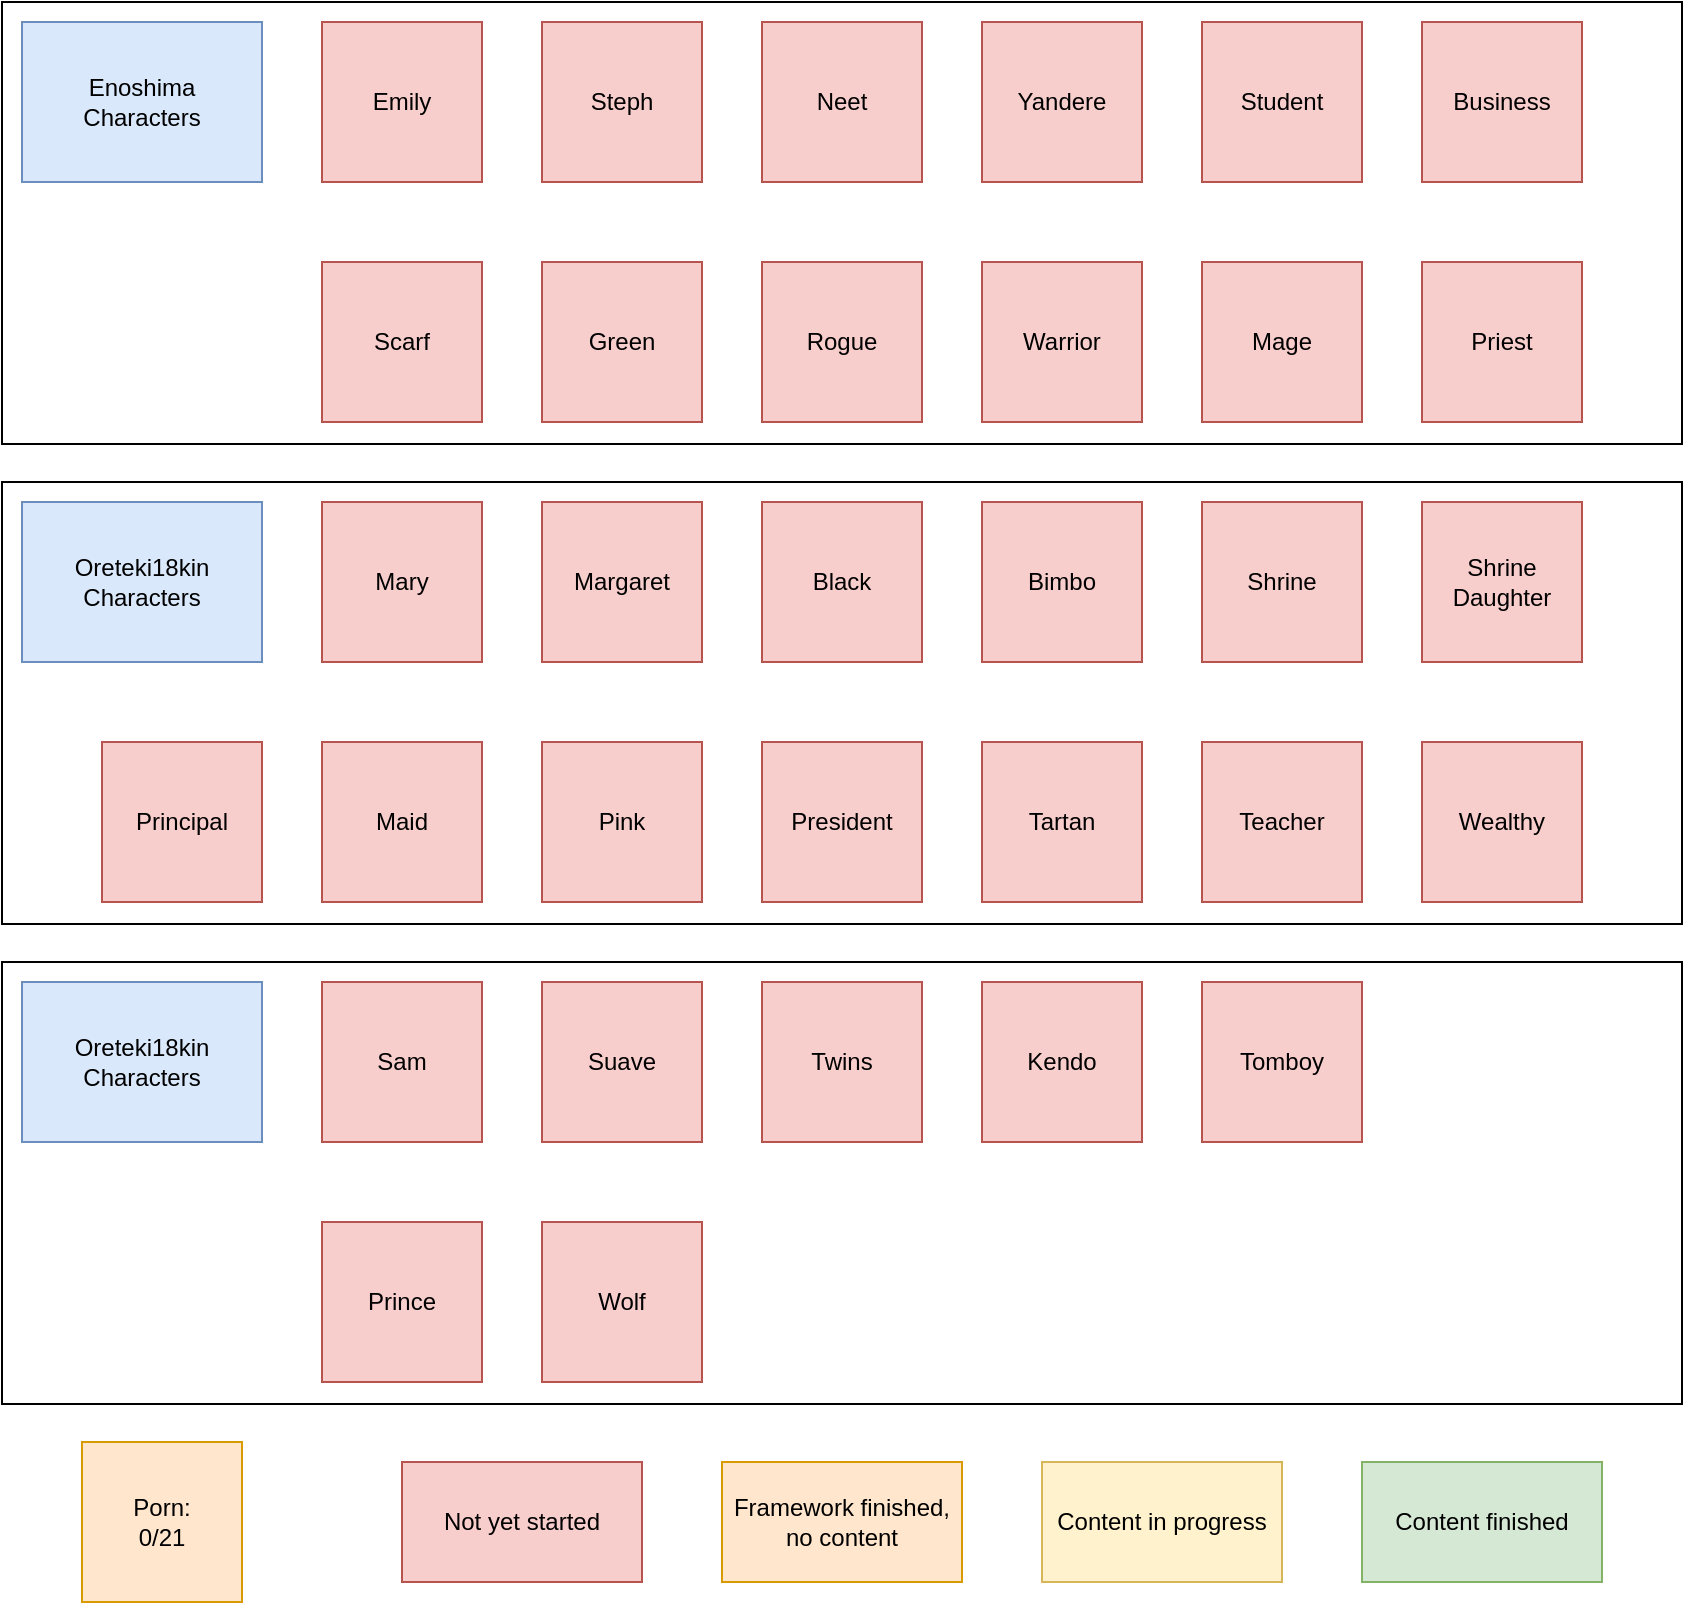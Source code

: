 <mxfile version="10.7.3" type="device"><diagram id="NFHorRZsJpOXHOjixMQ8" name="Page-1"><mxGraphModel dx="1200" dy="609" grid="1" gridSize="10" guides="1" tooltips="1" connect="1" arrows="1" fold="1" page="1" pageScale="1" pageWidth="850" pageHeight="1100" math="0" shadow="0"><root><mxCell id="0"/><mxCell id="1" parent="0"/><mxCell id="rKL03GLmlgxo45PPiNHF-37" value="" style="verticalLabelPosition=bottom;verticalAlign=top;html=1;shape=mxgraph.basic.rect;fillColor=#ffffff;fillColor2=none;strokeColor=#000000;strokeWidth=1;size=20;indent=5;" vertex="1" parent="1"><mxGeometry y="30" width="840" height="221" as="geometry"/></mxCell><mxCell id="rKL03GLmlgxo45PPiNHF-36" value="" style="verticalLabelPosition=bottom;verticalAlign=top;html=1;shape=mxgraph.basic.rect;fillColor=#ffffff;fillColor2=none;strokeColor=#000000;strokeWidth=1;size=20;indent=5;" vertex="1" parent="1"><mxGeometry y="270" width="840" height="221" as="geometry"/></mxCell><mxCell id="rKL03GLmlgxo45PPiNHF-35" value="" style="verticalLabelPosition=bottom;verticalAlign=top;html=1;shape=mxgraph.basic.rect;fillColor=#ffffff;fillColor2=none;strokeColor=#000000;strokeWidth=1;size=20;indent=5;" vertex="1" parent="1"><mxGeometry y="510" width="840" height="221" as="geometry"/></mxCell><mxCell id="ShTq0CryvJYpkjtAUs2_-1" value="&lt;div&gt;Enoshima&lt;/div&gt;&lt;div&gt;Characters&lt;/div&gt;" style="rounded=0;whiteSpace=wrap;html=1;fillColor=#dae8fc;strokeColor=#6c8ebf;" parent="1" vertex="1"><mxGeometry x="10" y="40" width="120" height="80" as="geometry"/></mxCell><mxCell id="ShTq0CryvJYpkjtAUs2_-11" value="&lt;div&gt;Emily&lt;br&gt;&lt;/div&gt;" style="rounded=0;whiteSpace=wrap;html=1;fillColor=#f8cecc;strokeColor=#b85450;" parent="1" vertex="1"><mxGeometry x="160" y="40" width="80" height="80" as="geometry"/></mxCell><mxCell id="ShTq0CryvJYpkjtAUs2_-23" value="Not yet started" style="rounded=0;whiteSpace=wrap;html=1;fillColor=#f8cecc;strokeColor=#b85450;" parent="1" vertex="1"><mxGeometry x="200" y="760" width="120" height="60" as="geometry"/></mxCell><mxCell id="ShTq0CryvJYpkjtAUs2_-24" value="Framework finished, no content" style="rounded=0;whiteSpace=wrap;html=1;fillColor=#ffe6cc;strokeColor=#d79b00;" parent="1" vertex="1"><mxGeometry x="360" y="760" width="120" height="60" as="geometry"/></mxCell><mxCell id="ShTq0CryvJYpkjtAUs2_-25" value="Content in progress" style="rounded=0;whiteSpace=wrap;html=1;fillColor=#fff2cc;strokeColor=#d6b656;" parent="1" vertex="1"><mxGeometry x="520" y="760" width="120" height="60" as="geometry"/></mxCell><mxCell id="ShTq0CryvJYpkjtAUs2_-26" value="Content finished" style="rounded=0;whiteSpace=wrap;html=1;fillColor=#d5e8d4;strokeColor=#82b366;" parent="1" vertex="1"><mxGeometry x="680" y="760" width="120" height="60" as="geometry"/></mxCell><mxCell id="rKL03GLmlgxo45PPiNHF-1" value="Oreteki18kin&lt;div&gt;Characters&lt;/div&gt;" style="rounded=0;whiteSpace=wrap;html=1;fillColor=#dae8fc;strokeColor=#6c8ebf;" vertex="1" parent="1"><mxGeometry x="10" y="280" width="120" height="80" as="geometry"/></mxCell><mxCell id="rKL03GLmlgxo45PPiNHF-2" value="Oreteki18kin&lt;div&gt;Characters&lt;/div&gt;" style="rounded=0;whiteSpace=wrap;html=1;fillColor=#dae8fc;strokeColor=#6c8ebf;" vertex="1" parent="1"><mxGeometry x="10" y="520" width="120" height="80" as="geometry"/></mxCell><mxCell id="rKL03GLmlgxo45PPiNHF-3" value="&lt;div&gt;Steph&lt;/div&gt;" style="rounded=0;whiteSpace=wrap;html=1;fillColor=#f8cecc;strokeColor=#b85450;" vertex="1" parent="1"><mxGeometry x="270" y="40" width="80" height="80" as="geometry"/></mxCell><mxCell id="rKL03GLmlgxo45PPiNHF-4" value="Neet" style="rounded=0;whiteSpace=wrap;html=1;fillColor=#f8cecc;strokeColor=#b85450;" vertex="1" parent="1"><mxGeometry x="380" y="40" width="80" height="80" as="geometry"/></mxCell><mxCell id="rKL03GLmlgxo45PPiNHF-5" value="Yandere" style="rounded=0;whiteSpace=wrap;html=1;fillColor=#f8cecc;strokeColor=#b85450;" vertex="1" parent="1"><mxGeometry x="490" y="40" width="80" height="80" as="geometry"/></mxCell><mxCell id="rKL03GLmlgxo45PPiNHF-6" value="Student" style="rounded=0;whiteSpace=wrap;html=1;fillColor=#f8cecc;strokeColor=#b85450;" vertex="1" parent="1"><mxGeometry x="600" y="40" width="80" height="80" as="geometry"/></mxCell><mxCell id="rKL03GLmlgxo45PPiNHF-7" value="Business" style="rounded=0;whiteSpace=wrap;html=1;fillColor=#f8cecc;strokeColor=#b85450;" vertex="1" parent="1"><mxGeometry x="710" y="40" width="80" height="80" as="geometry"/></mxCell><mxCell id="rKL03GLmlgxo45PPiNHF-8" value="Scarf" style="rounded=0;whiteSpace=wrap;html=1;fillColor=#f8cecc;strokeColor=#b85450;" vertex="1" parent="1"><mxGeometry x="160" y="160" width="80" height="80" as="geometry"/></mxCell><mxCell id="rKL03GLmlgxo45PPiNHF-9" value="Green" style="rounded=0;whiteSpace=wrap;html=1;fillColor=#f8cecc;strokeColor=#b85450;" vertex="1" parent="1"><mxGeometry x="270" y="160" width="80" height="80" as="geometry"/></mxCell><mxCell id="rKL03GLmlgxo45PPiNHF-10" value="Warrior" style="rounded=0;whiteSpace=wrap;html=1;fillColor=#f8cecc;strokeColor=#b85450;" vertex="1" parent="1"><mxGeometry x="490" y="160" width="80" height="80" as="geometry"/></mxCell><mxCell id="rKL03GLmlgxo45PPiNHF-11" value="Mage" style="rounded=0;whiteSpace=wrap;html=1;fillColor=#f8cecc;strokeColor=#b85450;" vertex="1" parent="1"><mxGeometry x="600" y="160" width="80" height="80" as="geometry"/></mxCell><mxCell id="rKL03GLmlgxo45PPiNHF-12" value="Rogue" style="rounded=0;whiteSpace=wrap;html=1;fillColor=#f8cecc;strokeColor=#b85450;" vertex="1" parent="1"><mxGeometry x="380" y="160" width="80" height="80" as="geometry"/></mxCell><mxCell id="rKL03GLmlgxo45PPiNHF-13" value="Priest" style="rounded=0;whiteSpace=wrap;html=1;fillColor=#f8cecc;strokeColor=#b85450;" vertex="1" parent="1"><mxGeometry x="710" y="160" width="80" height="80" as="geometry"/></mxCell><mxCell id="rKL03GLmlgxo45PPiNHF-14" value="Mary" style="rounded=0;whiteSpace=wrap;html=1;fillColor=#f8cecc;strokeColor=#b85450;" vertex="1" parent="1"><mxGeometry x="160" y="280" width="80" height="80" as="geometry"/></mxCell><mxCell id="rKL03GLmlgxo45PPiNHF-15" value="Margaret" style="rounded=0;whiteSpace=wrap;html=1;fillColor=#f8cecc;strokeColor=#b85450;" vertex="1" parent="1"><mxGeometry x="270" y="280" width="80" height="80" as="geometry"/></mxCell><mxCell id="rKL03GLmlgxo45PPiNHF-16" value="Black" style="rounded=0;whiteSpace=wrap;html=1;fillColor=#f8cecc;strokeColor=#b85450;" vertex="1" parent="1"><mxGeometry x="380" y="280" width="80" height="80" as="geometry"/></mxCell><mxCell id="rKL03GLmlgxo45PPiNHF-17" value="Bimbo" style="rounded=0;whiteSpace=wrap;html=1;fillColor=#f8cecc;strokeColor=#b85450;" vertex="1" parent="1"><mxGeometry x="490" y="280" width="80" height="80" as="geometry"/></mxCell><mxCell id="rKL03GLmlgxo45PPiNHF-18" value="Shrine" style="rounded=0;whiteSpace=wrap;html=1;fillColor=#f8cecc;strokeColor=#b85450;" vertex="1" parent="1"><mxGeometry x="600" y="280" width="80" height="80" as="geometry"/></mxCell><mxCell id="rKL03GLmlgxo45PPiNHF-19" value="&lt;div&gt;Shrine&lt;/div&gt;&lt;div&gt;Daughter&lt;br&gt;&lt;/div&gt;" style="rounded=0;whiteSpace=wrap;html=1;fillColor=#f8cecc;strokeColor=#b85450;" vertex="1" parent="1"><mxGeometry x="710" y="280" width="80" height="80" as="geometry"/></mxCell><mxCell id="rKL03GLmlgxo45PPiNHF-20" value="Principal" style="rounded=0;whiteSpace=wrap;html=1;fillColor=#f8cecc;strokeColor=#b85450;" vertex="1" parent="1"><mxGeometry x="50" y="400" width="80" height="80" as="geometry"/></mxCell><mxCell id="rKL03GLmlgxo45PPiNHF-21" value="Maid" style="rounded=0;whiteSpace=wrap;html=1;fillColor=#f8cecc;strokeColor=#b85450;" vertex="1" parent="1"><mxGeometry x="160" y="400" width="80" height="80" as="geometry"/></mxCell><mxCell id="rKL03GLmlgxo45PPiNHF-22" value="Pink" style="rounded=0;whiteSpace=wrap;html=1;fillColor=#f8cecc;strokeColor=#b85450;" vertex="1" parent="1"><mxGeometry x="270" y="400" width="80" height="80" as="geometry"/></mxCell><mxCell id="rKL03GLmlgxo45PPiNHF-23" value="President" style="rounded=0;whiteSpace=wrap;html=1;fillColor=#f8cecc;strokeColor=#b85450;" vertex="1" parent="1"><mxGeometry x="380" y="400" width="80" height="80" as="geometry"/></mxCell><mxCell id="rKL03GLmlgxo45PPiNHF-24" value="Tartan" style="rounded=0;whiteSpace=wrap;html=1;fillColor=#f8cecc;strokeColor=#b85450;" vertex="1" parent="1"><mxGeometry x="490" y="400" width="80" height="80" as="geometry"/></mxCell><mxCell id="rKL03GLmlgxo45PPiNHF-25" value="Teacher" style="rounded=0;whiteSpace=wrap;html=1;fillColor=#f8cecc;strokeColor=#b85450;" vertex="1" parent="1"><mxGeometry x="600" y="400" width="80" height="80" as="geometry"/></mxCell><mxCell id="rKL03GLmlgxo45PPiNHF-26" value="Wealthy" style="rounded=0;whiteSpace=wrap;html=1;fillColor=#f8cecc;strokeColor=#b85450;" vertex="1" parent="1"><mxGeometry x="710" y="400" width="80" height="80" as="geometry"/></mxCell><mxCell id="rKL03GLmlgxo45PPiNHF-27" value="Suave" style="rounded=0;whiteSpace=wrap;html=1;fillColor=#f8cecc;strokeColor=#b85450;" vertex="1" parent="1"><mxGeometry x="270" y="520" width="80" height="80" as="geometry"/></mxCell><mxCell id="rKL03GLmlgxo45PPiNHF-28" value="Twins" style="rounded=0;whiteSpace=wrap;html=1;fillColor=#f8cecc;strokeColor=#b85450;" vertex="1" parent="1"><mxGeometry x="380" y="520" width="80" height="80" as="geometry"/></mxCell><mxCell id="rKL03GLmlgxo45PPiNHF-29" value="Sam" style="rounded=0;whiteSpace=wrap;html=1;fillColor=#f8cecc;strokeColor=#b85450;" vertex="1" parent="1"><mxGeometry x="160" y="520" width="80" height="80" as="geometry"/></mxCell><mxCell id="rKL03GLmlgxo45PPiNHF-30" value="Kendo" style="rounded=0;whiteSpace=wrap;html=1;fillColor=#f8cecc;strokeColor=#b85450;" vertex="1" parent="1"><mxGeometry x="490" y="520" width="80" height="80" as="geometry"/></mxCell><mxCell id="rKL03GLmlgxo45PPiNHF-31" value="Tomboy" style="rounded=0;whiteSpace=wrap;html=1;fillColor=#f8cecc;strokeColor=#b85450;" vertex="1" parent="1"><mxGeometry x="600" y="520" width="80" height="80" as="geometry"/></mxCell><mxCell id="rKL03GLmlgxo45PPiNHF-32" value="Prince" style="rounded=0;whiteSpace=wrap;html=1;fillColor=#f8cecc;strokeColor=#b85450;" vertex="1" parent="1"><mxGeometry x="160" y="640" width="80" height="80" as="geometry"/></mxCell><mxCell id="rKL03GLmlgxo45PPiNHF-33" value="Wolf" style="rounded=0;whiteSpace=wrap;html=1;fillColor=#f8cecc;strokeColor=#b85450;" vertex="1" parent="1"><mxGeometry x="270" y="640" width="80" height="80" as="geometry"/></mxCell><mxCell id="rKL03GLmlgxo45PPiNHF-34" value="&lt;div&gt;Porn:&lt;/div&gt;&lt;div&gt;0/21&lt;br&gt;&lt;/div&gt;" style="rounded=0;whiteSpace=wrap;html=1;fillColor=#ffe6cc;strokeColor=#d79b00;" vertex="1" parent="1"><mxGeometry x="40" y="750" width="80" height="80" as="geometry"/></mxCell></root></mxGraphModel></diagram></mxfile>